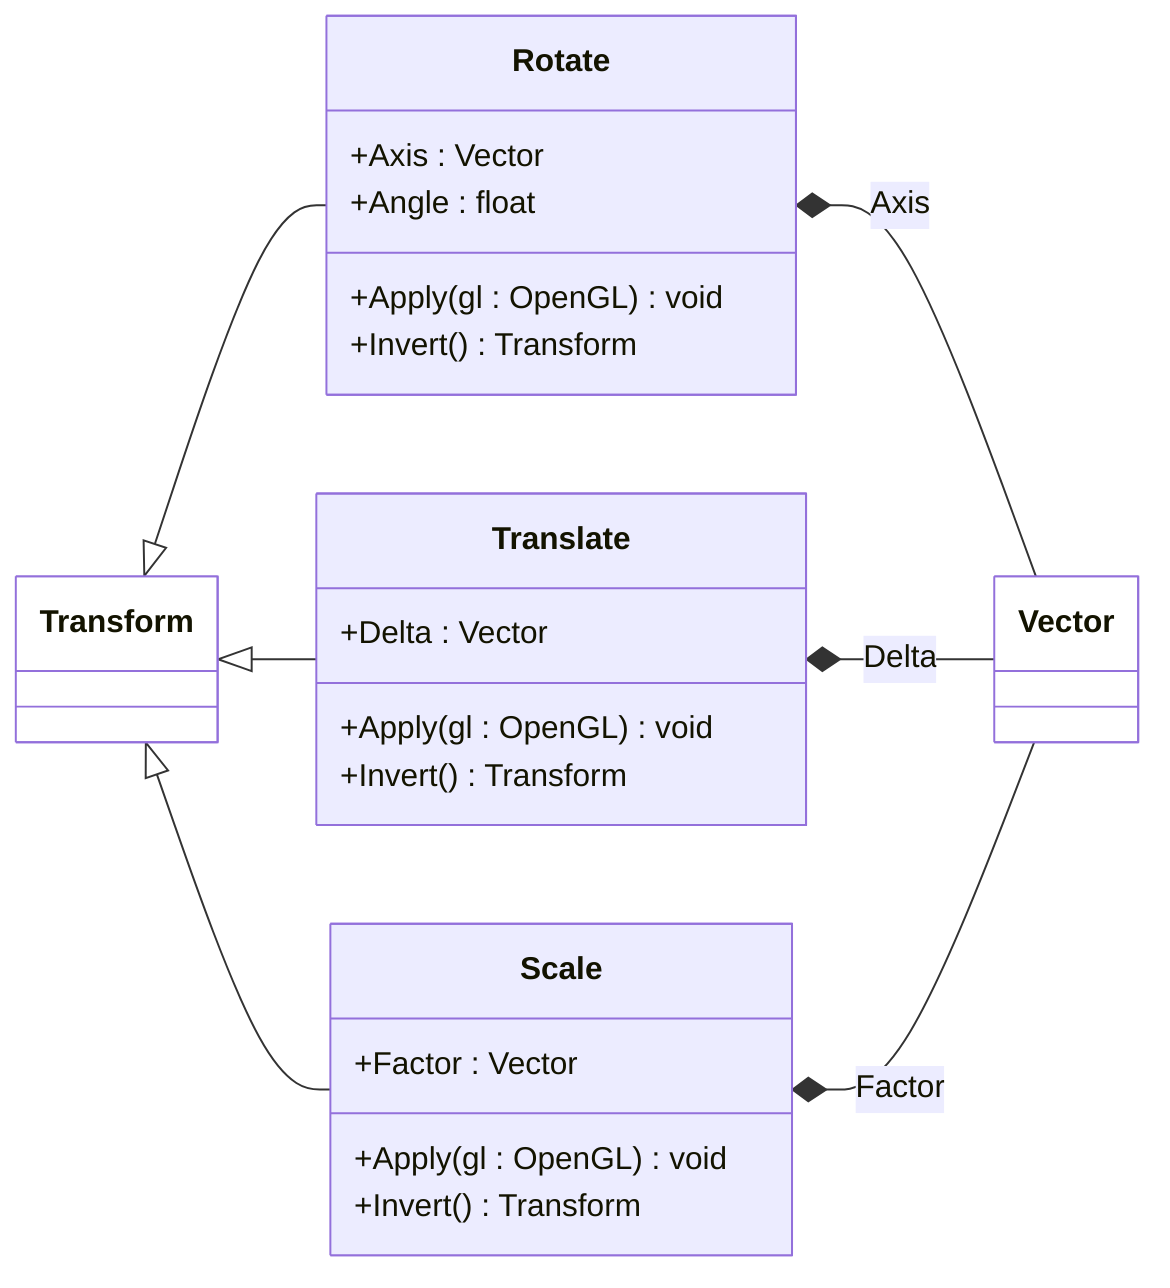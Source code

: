 classDiagram

    direction LR

    class Rotate {
        +Axis : Vector
        +Angle : float
        +Apply(gl : OpenGL) void
        +Invert() Transform
    }

    class Translate {
        +Delta : Vector
        +Apply(gl : OpenGL) void
        +Invert() Transform
    }

    class Scale {
        +Factor : Vector
        +Apply(gl : OpenGL) void
        +Invert() Transform
    }

    class Vector {
    }

    Transform <|-- Rotate
    Transform <|-- Translate
    Transform <|-- Scale

    Rotate *-- Vector : Axis
    Translate *-- Vector : Delta
    Scale *-- Vector : Factor

    style Transform fill:white
    style Vector fill:white